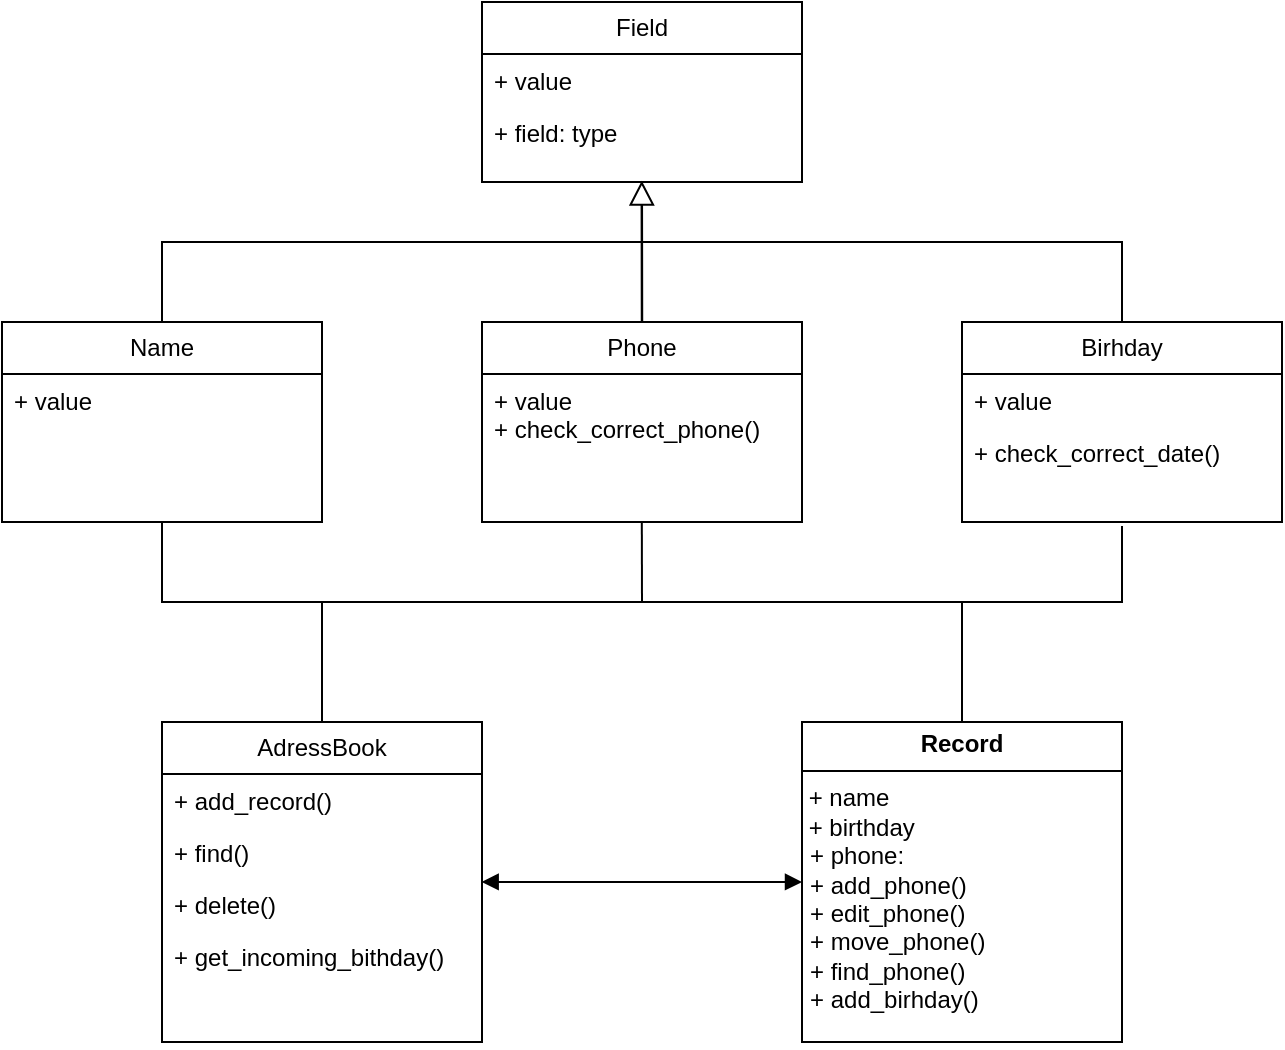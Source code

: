 <mxfile version="24.0.7" type="device">
  <diagram name="Страница — 1" id="SfP_HNMuW5A4RfgbvLhM">
    <mxGraphModel dx="1195" dy="650" grid="1" gridSize="10" guides="1" tooltips="1" connect="1" arrows="1" fold="1" page="1" pageScale="1" pageWidth="827" pageHeight="1169" math="0" shadow="0">
      <root>
        <mxCell id="0" />
        <mxCell id="1" parent="0" />
        <mxCell id="Bg2bTNP59wkX5GJDsd17-1" value="AdressBook" style="swimlane;fontStyle=0;childLayout=stackLayout;horizontal=1;startSize=26;fillColor=none;horizontalStack=0;resizeParent=1;resizeParentMax=0;resizeLast=0;collapsible=1;marginBottom=0;whiteSpace=wrap;html=1;" parent="1" vertex="1">
          <mxGeometry x="160" y="360" width="160" height="160" as="geometry" />
        </mxCell>
        <mxCell id="Bg2bTNP59wkX5GJDsd17-2" value="+ add_record()" style="text;strokeColor=none;fillColor=none;align=left;verticalAlign=top;spacingLeft=4;spacingRight=4;overflow=hidden;rotatable=0;points=[[0,0.5],[1,0.5]];portConstraint=eastwest;whiteSpace=wrap;html=1;" parent="Bg2bTNP59wkX5GJDsd17-1" vertex="1">
          <mxGeometry y="26" width="160" height="26" as="geometry" />
        </mxCell>
        <mxCell id="Bg2bTNP59wkX5GJDsd17-3" value="+ find()" style="text;strokeColor=none;fillColor=none;align=left;verticalAlign=top;spacingLeft=4;spacingRight=4;overflow=hidden;rotatable=0;points=[[0,0.5],[1,0.5]];portConstraint=eastwest;whiteSpace=wrap;html=1;" parent="Bg2bTNP59wkX5GJDsd17-1" vertex="1">
          <mxGeometry y="52" width="160" height="26" as="geometry" />
        </mxCell>
        <mxCell id="Bg2bTNP59wkX5GJDsd17-4" value="+ delete()" style="text;strokeColor=none;fillColor=none;align=left;verticalAlign=top;spacingLeft=4;spacingRight=4;overflow=hidden;rotatable=0;points=[[0,0.5],[1,0.5]];portConstraint=eastwest;whiteSpace=wrap;html=1;" parent="Bg2bTNP59wkX5GJDsd17-1" vertex="1">
          <mxGeometry y="78" width="160" height="26" as="geometry" />
        </mxCell>
        <mxCell id="Bg2bTNP59wkX5GJDsd17-18" value="+ get_incoming_bithday()" style="text;strokeColor=none;fillColor=none;align=left;verticalAlign=top;spacingLeft=4;spacingRight=4;overflow=hidden;rotatable=0;points=[[0,0.5],[1,0.5]];portConstraint=eastwest;whiteSpace=wrap;html=1;" parent="Bg2bTNP59wkX5GJDsd17-1" vertex="1">
          <mxGeometry y="104" width="160" height="56" as="geometry" />
        </mxCell>
        <mxCell id="Bg2bTNP59wkX5GJDsd17-9" value="Birhday" style="swimlane;fontStyle=0;childLayout=stackLayout;horizontal=1;startSize=26;fillColor=none;horizontalStack=0;resizeParent=1;resizeParentMax=0;resizeLast=0;collapsible=1;marginBottom=0;whiteSpace=wrap;html=1;" parent="1" vertex="1">
          <mxGeometry x="560" y="160" width="160" height="100" as="geometry">
            <mxRectangle x="60" y="344" width="80" height="30" as="alternateBounds" />
          </mxGeometry>
        </mxCell>
        <mxCell id="Bg2bTNP59wkX5GJDsd17-10" value="+ value" style="text;strokeColor=none;fillColor=none;align=left;verticalAlign=top;spacingLeft=4;spacingRight=4;overflow=hidden;rotatable=0;points=[[0,0.5],[1,0.5]];portConstraint=eastwest;whiteSpace=wrap;html=1;" parent="Bg2bTNP59wkX5GJDsd17-9" vertex="1">
          <mxGeometry y="26" width="160" height="26" as="geometry" />
        </mxCell>
        <mxCell id="Bg2bTNP59wkX5GJDsd17-11" value="+ check_correct_date()" style="text;strokeColor=none;fillColor=none;align=left;verticalAlign=top;spacingLeft=4;spacingRight=4;overflow=hidden;rotatable=0;points=[[0,0.5],[1,0.5]];portConstraint=eastwest;whiteSpace=wrap;html=1;" parent="Bg2bTNP59wkX5GJDsd17-9" vertex="1">
          <mxGeometry y="52" width="160" height="48" as="geometry" />
        </mxCell>
        <mxCell id="Bg2bTNP59wkX5GJDsd17-24" value="&lt;p style=&quot;margin:0px;margin-top:4px;text-align:center;&quot;&gt;&lt;b&gt;Record&lt;/b&gt;&lt;/p&gt;&lt;hr size=&quot;1&quot; style=&quot;border-style:solid;&quot;&gt;&amp;nbsp;+ name&lt;br&gt;&amp;nbsp;+ birthday&lt;br&gt;&lt;p style=&quot;margin:0px;margin-left:4px;&quot;&gt;+ phone:&amp;nbsp;&lt;/p&gt;&lt;p style=&quot;margin:0px;margin-left:4px;&quot;&gt;&lt;span style=&quot;background-color: initial;&quot;&gt;+ add_phone()&lt;/span&gt;&lt;/p&gt;&lt;p style=&quot;margin:0px;margin-left:4px;&quot;&gt;&lt;span style=&quot;background-color: initial;&quot;&gt;+ edit_phone()&lt;/span&gt;&lt;/p&gt;&lt;p style=&quot;margin:0px;margin-left:4px;&quot;&gt;&lt;span style=&quot;background-color: initial;&quot;&gt;+ move_phone()&lt;/span&gt;&lt;/p&gt;&lt;p style=&quot;margin:0px;margin-left:4px;&quot;&gt;&lt;span style=&quot;background-color: initial;&quot;&gt;+ find_phone()&lt;/span&gt;&lt;/p&gt;&lt;p style=&quot;margin:0px;margin-left:4px;&quot;&gt;&lt;span style=&quot;background-color: initial;&quot;&gt;+ add_birhday()&lt;/span&gt;&lt;/p&gt;&lt;p style=&quot;margin:0px;margin-left:4px;&quot;&gt;&lt;span style=&quot;background-color: initial;&quot;&gt;&lt;br&gt;&lt;/span&gt;&lt;/p&gt;&lt;p style=&quot;margin:0px;margin-left:4px;&quot;&gt;&lt;span style=&quot;background-color: initial;&quot;&gt;&lt;br&gt;&lt;/span&gt;&lt;/p&gt;" style="verticalAlign=top;align=left;overflow=fill;html=1;whiteSpace=wrap;" parent="1" vertex="1">
          <mxGeometry x="480" y="360" width="160" height="160" as="geometry" />
        </mxCell>
        <mxCell id="3JlGfB6sFmJfSwFRtX9n-1" value="Field" style="swimlane;fontStyle=0;childLayout=stackLayout;horizontal=1;startSize=26;fillColor=none;horizontalStack=0;resizeParent=1;resizeParentMax=0;resizeLast=0;collapsible=1;marginBottom=0;whiteSpace=wrap;html=1;" vertex="1" parent="1">
          <mxGeometry x="320" width="160" height="90" as="geometry" />
        </mxCell>
        <mxCell id="3JlGfB6sFmJfSwFRtX9n-2" value="+ value&lt;div&gt;&lt;br&gt;&lt;/div&gt;" style="text;strokeColor=none;fillColor=none;align=left;verticalAlign=top;spacingLeft=4;spacingRight=4;overflow=hidden;rotatable=0;points=[[0,0.5],[1,0.5]];portConstraint=eastwest;whiteSpace=wrap;html=1;" vertex="1" parent="3JlGfB6sFmJfSwFRtX9n-1">
          <mxGeometry y="26" width="160" height="26" as="geometry" />
        </mxCell>
        <mxCell id="3JlGfB6sFmJfSwFRtX9n-3" value="+ field: type" style="text;strokeColor=none;fillColor=none;align=left;verticalAlign=top;spacingLeft=4;spacingRight=4;overflow=hidden;rotatable=0;points=[[0,0.5],[1,0.5]];portConstraint=eastwest;whiteSpace=wrap;html=1;" vertex="1" parent="3JlGfB6sFmJfSwFRtX9n-1">
          <mxGeometry y="52" width="160" height="38" as="geometry" />
        </mxCell>
        <mxCell id="3JlGfB6sFmJfSwFRtX9n-5" value="Name" style="swimlane;fontStyle=0;childLayout=stackLayout;horizontal=1;startSize=26;fillColor=none;horizontalStack=0;resizeParent=1;resizeParentMax=0;resizeLast=0;collapsible=1;marginBottom=0;whiteSpace=wrap;html=1;" vertex="1" parent="1">
          <mxGeometry x="80" y="160" width="160" height="100" as="geometry" />
        </mxCell>
        <mxCell id="3JlGfB6sFmJfSwFRtX9n-6" value="+ value&lt;div&gt;&lt;br&gt;&lt;/div&gt;&lt;div&gt;&lt;br&gt;&lt;/div&gt;&lt;div&gt;&lt;br&gt;&lt;/div&gt;&lt;div&gt;&lt;br&gt;&lt;/div&gt;&lt;div&gt;&lt;br&gt;&lt;/div&gt;" style="text;strokeColor=none;fillColor=none;align=left;verticalAlign=top;spacingLeft=4;spacingRight=4;overflow=hidden;rotatable=0;points=[[0,0.5],[1,0.5]];portConstraint=eastwest;whiteSpace=wrap;html=1;" vertex="1" parent="3JlGfB6sFmJfSwFRtX9n-5">
          <mxGeometry y="26" width="160" height="74" as="geometry" />
        </mxCell>
        <mxCell id="3JlGfB6sFmJfSwFRtX9n-15" value="Phone" style="swimlane;fontStyle=0;childLayout=stackLayout;horizontal=1;startSize=26;fillColor=none;horizontalStack=0;resizeParent=1;resizeParentMax=0;resizeLast=0;collapsible=1;marginBottom=0;whiteSpace=wrap;html=1;" vertex="1" parent="1">
          <mxGeometry x="320" y="160" width="160" height="100" as="geometry" />
        </mxCell>
        <mxCell id="3JlGfB6sFmJfSwFRtX9n-16" value="+ value&lt;div&gt;+ check_correct_phone()&lt;/div&gt;&lt;div&gt;&lt;br&gt;&lt;/div&gt;&lt;div&gt;&lt;br&gt;&lt;/div&gt;&lt;div&gt;&amp;nbsp;&amp;nbsp;&lt;/div&gt;" style="text;strokeColor=none;fillColor=none;align=left;verticalAlign=top;spacingLeft=4;spacingRight=4;overflow=hidden;rotatable=0;points=[[0,0.5],[1,0.5]];portConstraint=eastwest;whiteSpace=wrap;html=1;" vertex="1" parent="3JlGfB6sFmJfSwFRtX9n-15">
          <mxGeometry y="26" width="160" height="74" as="geometry" />
        </mxCell>
        <mxCell id="3JlGfB6sFmJfSwFRtX9n-17" value="" style="endArrow=block;startArrow=block;endFill=1;startFill=1;html=1;rounded=0;exitX=0.999;exitY=0.075;exitDx=0;exitDy=0;exitPerimeter=0;entryX=0;entryY=0.5;entryDx=0;entryDy=0;" edge="1" parent="1" source="Bg2bTNP59wkX5GJDsd17-4" target="Bg2bTNP59wkX5GJDsd17-24">
          <mxGeometry width="160" relative="1" as="geometry">
            <mxPoint x="320" y="399.5" as="sourcePoint" />
            <mxPoint x="480" y="399.5" as="targetPoint" />
          </mxGeometry>
        </mxCell>
        <mxCell id="3JlGfB6sFmJfSwFRtX9n-18" value="" style="endArrow=none;html=1;rounded=0;exitX=0.5;exitY=0;exitDx=0;exitDy=0;" edge="1" parent="1" source="3JlGfB6sFmJfSwFRtX9n-5">
          <mxGeometry width="50" height="50" relative="1" as="geometry">
            <mxPoint x="160" y="140" as="sourcePoint" />
            <mxPoint x="400" y="120" as="targetPoint" />
            <Array as="points">
              <mxPoint x="160" y="120" />
              <mxPoint x="400" y="120" />
            </Array>
          </mxGeometry>
        </mxCell>
        <mxCell id="3JlGfB6sFmJfSwFRtX9n-19" value="" style="endArrow=none;html=1;rounded=0;entryX=0.5;entryY=0;entryDx=0;entryDy=0;" edge="1" parent="1" target="Bg2bTNP59wkX5GJDsd17-9">
          <mxGeometry width="50" height="50" relative="1" as="geometry">
            <mxPoint x="400" y="120" as="sourcePoint" />
            <mxPoint x="450" y="150" as="targetPoint" />
            <Array as="points">
              <mxPoint x="400" y="120" />
              <mxPoint x="640" y="120" />
            </Array>
          </mxGeometry>
        </mxCell>
        <mxCell id="3JlGfB6sFmJfSwFRtX9n-20" value="" style="shape=flexArrow;endArrow=classic;html=1;rounded=0;width=0.23;endSize=3.283;endWidth=10.062;exitX=0.5;exitY=0;exitDx=0;exitDy=0;" edge="1" parent="1" source="3JlGfB6sFmJfSwFRtX9n-15">
          <mxGeometry width="50" height="50" relative="1" as="geometry">
            <mxPoint x="399.89" y="140" as="sourcePoint" />
            <mxPoint x="399.89" y="90" as="targetPoint" />
          </mxGeometry>
        </mxCell>
        <mxCell id="3JlGfB6sFmJfSwFRtX9n-21" value="" style="endArrow=none;html=1;rounded=0;entryX=0.5;entryY=1.042;entryDx=0;entryDy=0;entryPerimeter=0;" edge="1" parent="1" target="Bg2bTNP59wkX5GJDsd17-11">
          <mxGeometry width="50" height="50" relative="1" as="geometry">
            <mxPoint x="400" y="300" as="sourcePoint" />
            <mxPoint x="530" y="270" as="targetPoint" />
            <Array as="points">
              <mxPoint x="640" y="300" />
            </Array>
          </mxGeometry>
        </mxCell>
        <mxCell id="3JlGfB6sFmJfSwFRtX9n-22" value="" style="endArrow=none;html=1;rounded=0;exitX=0.5;exitY=0;exitDx=0;exitDy=0;" edge="1" parent="1" source="Bg2bTNP59wkX5GJDsd17-1">
          <mxGeometry width="50" height="50" relative="1" as="geometry">
            <mxPoint x="270" y="350" as="sourcePoint" />
            <mxPoint x="240" y="300" as="targetPoint" />
          </mxGeometry>
        </mxCell>
        <mxCell id="3JlGfB6sFmJfSwFRtX9n-24" value="" style="endArrow=none;html=1;rounded=0;entryX=0.513;entryY=1.036;entryDx=0;entryDy=0;entryPerimeter=0;" edge="1" parent="1">
          <mxGeometry width="50" height="50" relative="1" as="geometry">
            <mxPoint x="400" y="300" as="sourcePoint" />
            <mxPoint x="399.91" y="260.004" as="targetPoint" />
          </mxGeometry>
        </mxCell>
        <mxCell id="3JlGfB6sFmJfSwFRtX9n-25" value="" style="endArrow=none;html=1;rounded=0;" edge="1" parent="1">
          <mxGeometry width="50" height="50" relative="1" as="geometry">
            <mxPoint x="400" y="300" as="sourcePoint" />
            <mxPoint x="160" y="260" as="targetPoint" />
            <Array as="points">
              <mxPoint x="160" y="300" />
            </Array>
          </mxGeometry>
        </mxCell>
        <mxCell id="3JlGfB6sFmJfSwFRtX9n-26" value="" style="endArrow=none;html=1;rounded=0;exitX=0.5;exitY=0;exitDx=0;exitDy=0;" edge="1" parent="1" source="Bg2bTNP59wkX5GJDsd17-24">
          <mxGeometry width="50" height="50" relative="1" as="geometry">
            <mxPoint x="530" y="360" as="sourcePoint" />
            <mxPoint x="560" y="300" as="targetPoint" />
          </mxGeometry>
        </mxCell>
      </root>
    </mxGraphModel>
  </diagram>
</mxfile>
